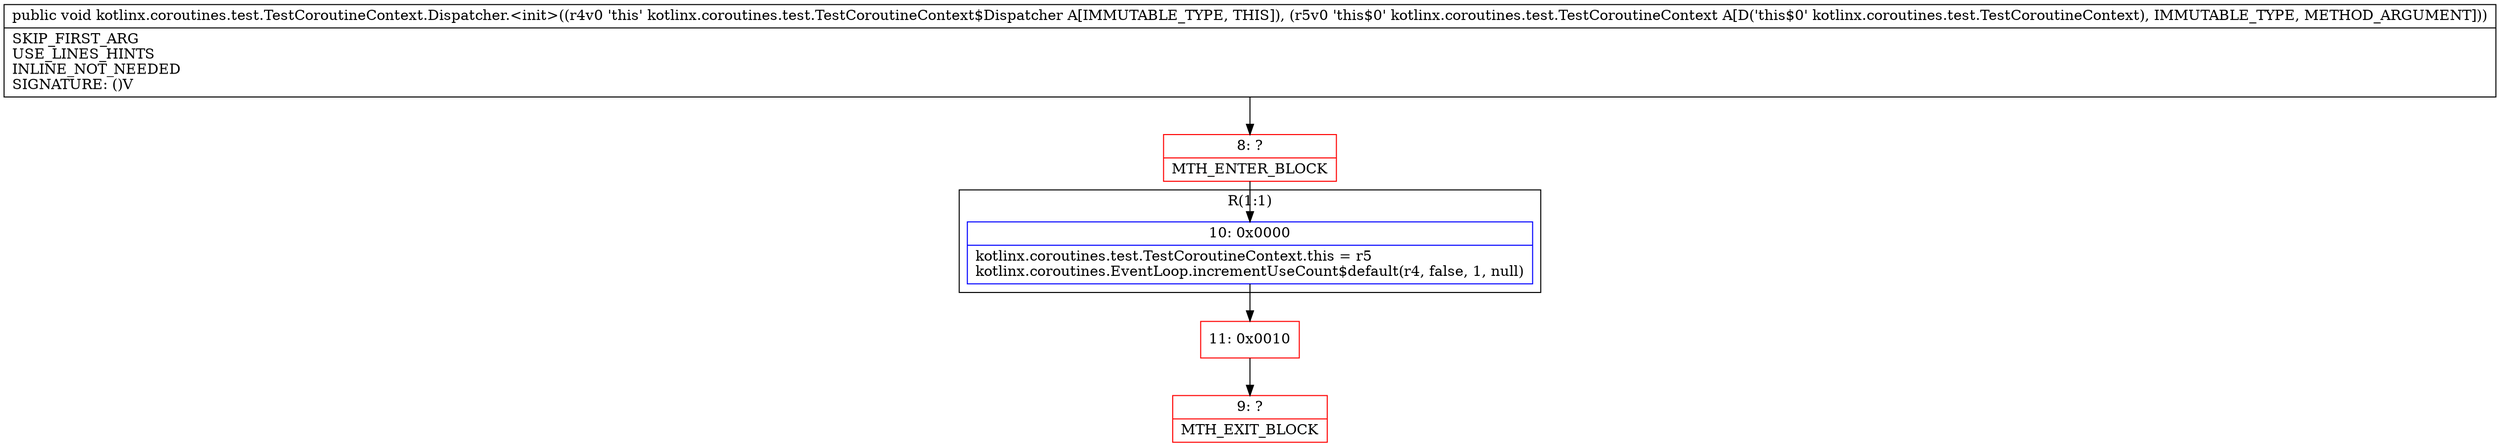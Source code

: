 digraph "CFG forkotlinx.coroutines.test.TestCoroutineContext.Dispatcher.\<init\>(Lkotlinx\/coroutines\/test\/TestCoroutineContext;)V" {
subgraph cluster_Region_237638455 {
label = "R(1:1)";
node [shape=record,color=blue];
Node_10 [shape=record,label="{10\:\ 0x0000|kotlinx.coroutines.test.TestCoroutineContext.this = r5\lkotlinx.coroutines.EventLoop.incrementUseCount$default(r4, false, 1, null)\l}"];
}
Node_8 [shape=record,color=red,label="{8\:\ ?|MTH_ENTER_BLOCK\l}"];
Node_11 [shape=record,color=red,label="{11\:\ 0x0010}"];
Node_9 [shape=record,color=red,label="{9\:\ ?|MTH_EXIT_BLOCK\l}"];
MethodNode[shape=record,label="{public void kotlinx.coroutines.test.TestCoroutineContext.Dispatcher.\<init\>((r4v0 'this' kotlinx.coroutines.test.TestCoroutineContext$Dispatcher A[IMMUTABLE_TYPE, THIS]), (r5v0 'this$0' kotlinx.coroutines.test.TestCoroutineContext A[D('this$0' kotlinx.coroutines.test.TestCoroutineContext), IMMUTABLE_TYPE, METHOD_ARGUMENT]))  | SKIP_FIRST_ARG\lUSE_LINES_HINTS\lINLINE_NOT_NEEDED\lSIGNATURE: ()V\l}"];
MethodNode -> Node_8;Node_10 -> Node_11;
Node_8 -> Node_10;
Node_11 -> Node_9;
}

